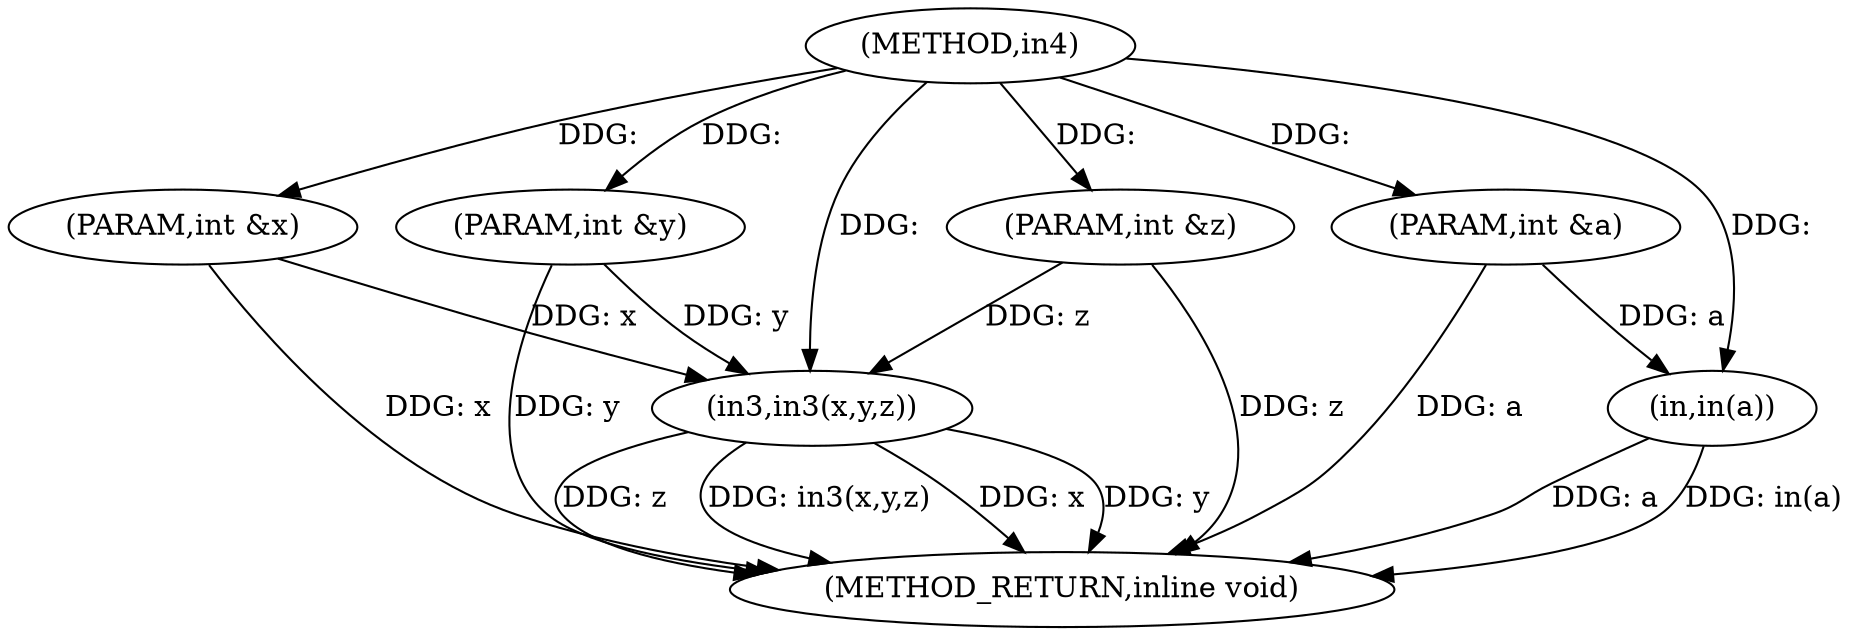 digraph "in4" {  
"1000185" [label = "(METHOD,in4)" ]
"1000198" [label = "(METHOD_RETURN,inline void)" ]
"1000186" [label = "(PARAM,int &x)" ]
"1000187" [label = "(PARAM,int &y)" ]
"1000188" [label = "(PARAM,int &z)" ]
"1000189" [label = "(PARAM,int &a)" ]
"1000192" [label = "(in3,in3(x,y,z))" ]
"1000196" [label = "(in,in(a))" ]
  "1000186" -> "1000198"  [ label = "DDG: x"] 
  "1000187" -> "1000198"  [ label = "DDG: y"] 
  "1000188" -> "1000198"  [ label = "DDG: z"] 
  "1000189" -> "1000198"  [ label = "DDG: a"] 
  "1000192" -> "1000198"  [ label = "DDG: x"] 
  "1000192" -> "1000198"  [ label = "DDG: y"] 
  "1000192" -> "1000198"  [ label = "DDG: z"] 
  "1000192" -> "1000198"  [ label = "DDG: in3(x,y,z)"] 
  "1000196" -> "1000198"  [ label = "DDG: a"] 
  "1000196" -> "1000198"  [ label = "DDG: in(a)"] 
  "1000185" -> "1000186"  [ label = "DDG: "] 
  "1000185" -> "1000187"  [ label = "DDG: "] 
  "1000185" -> "1000188"  [ label = "DDG: "] 
  "1000185" -> "1000189"  [ label = "DDG: "] 
  "1000186" -> "1000192"  [ label = "DDG: x"] 
  "1000185" -> "1000192"  [ label = "DDG: "] 
  "1000188" -> "1000192"  [ label = "DDG: z"] 
  "1000187" -> "1000192"  [ label = "DDG: y"] 
  "1000189" -> "1000196"  [ label = "DDG: a"] 
  "1000185" -> "1000196"  [ label = "DDG: "] 
}
